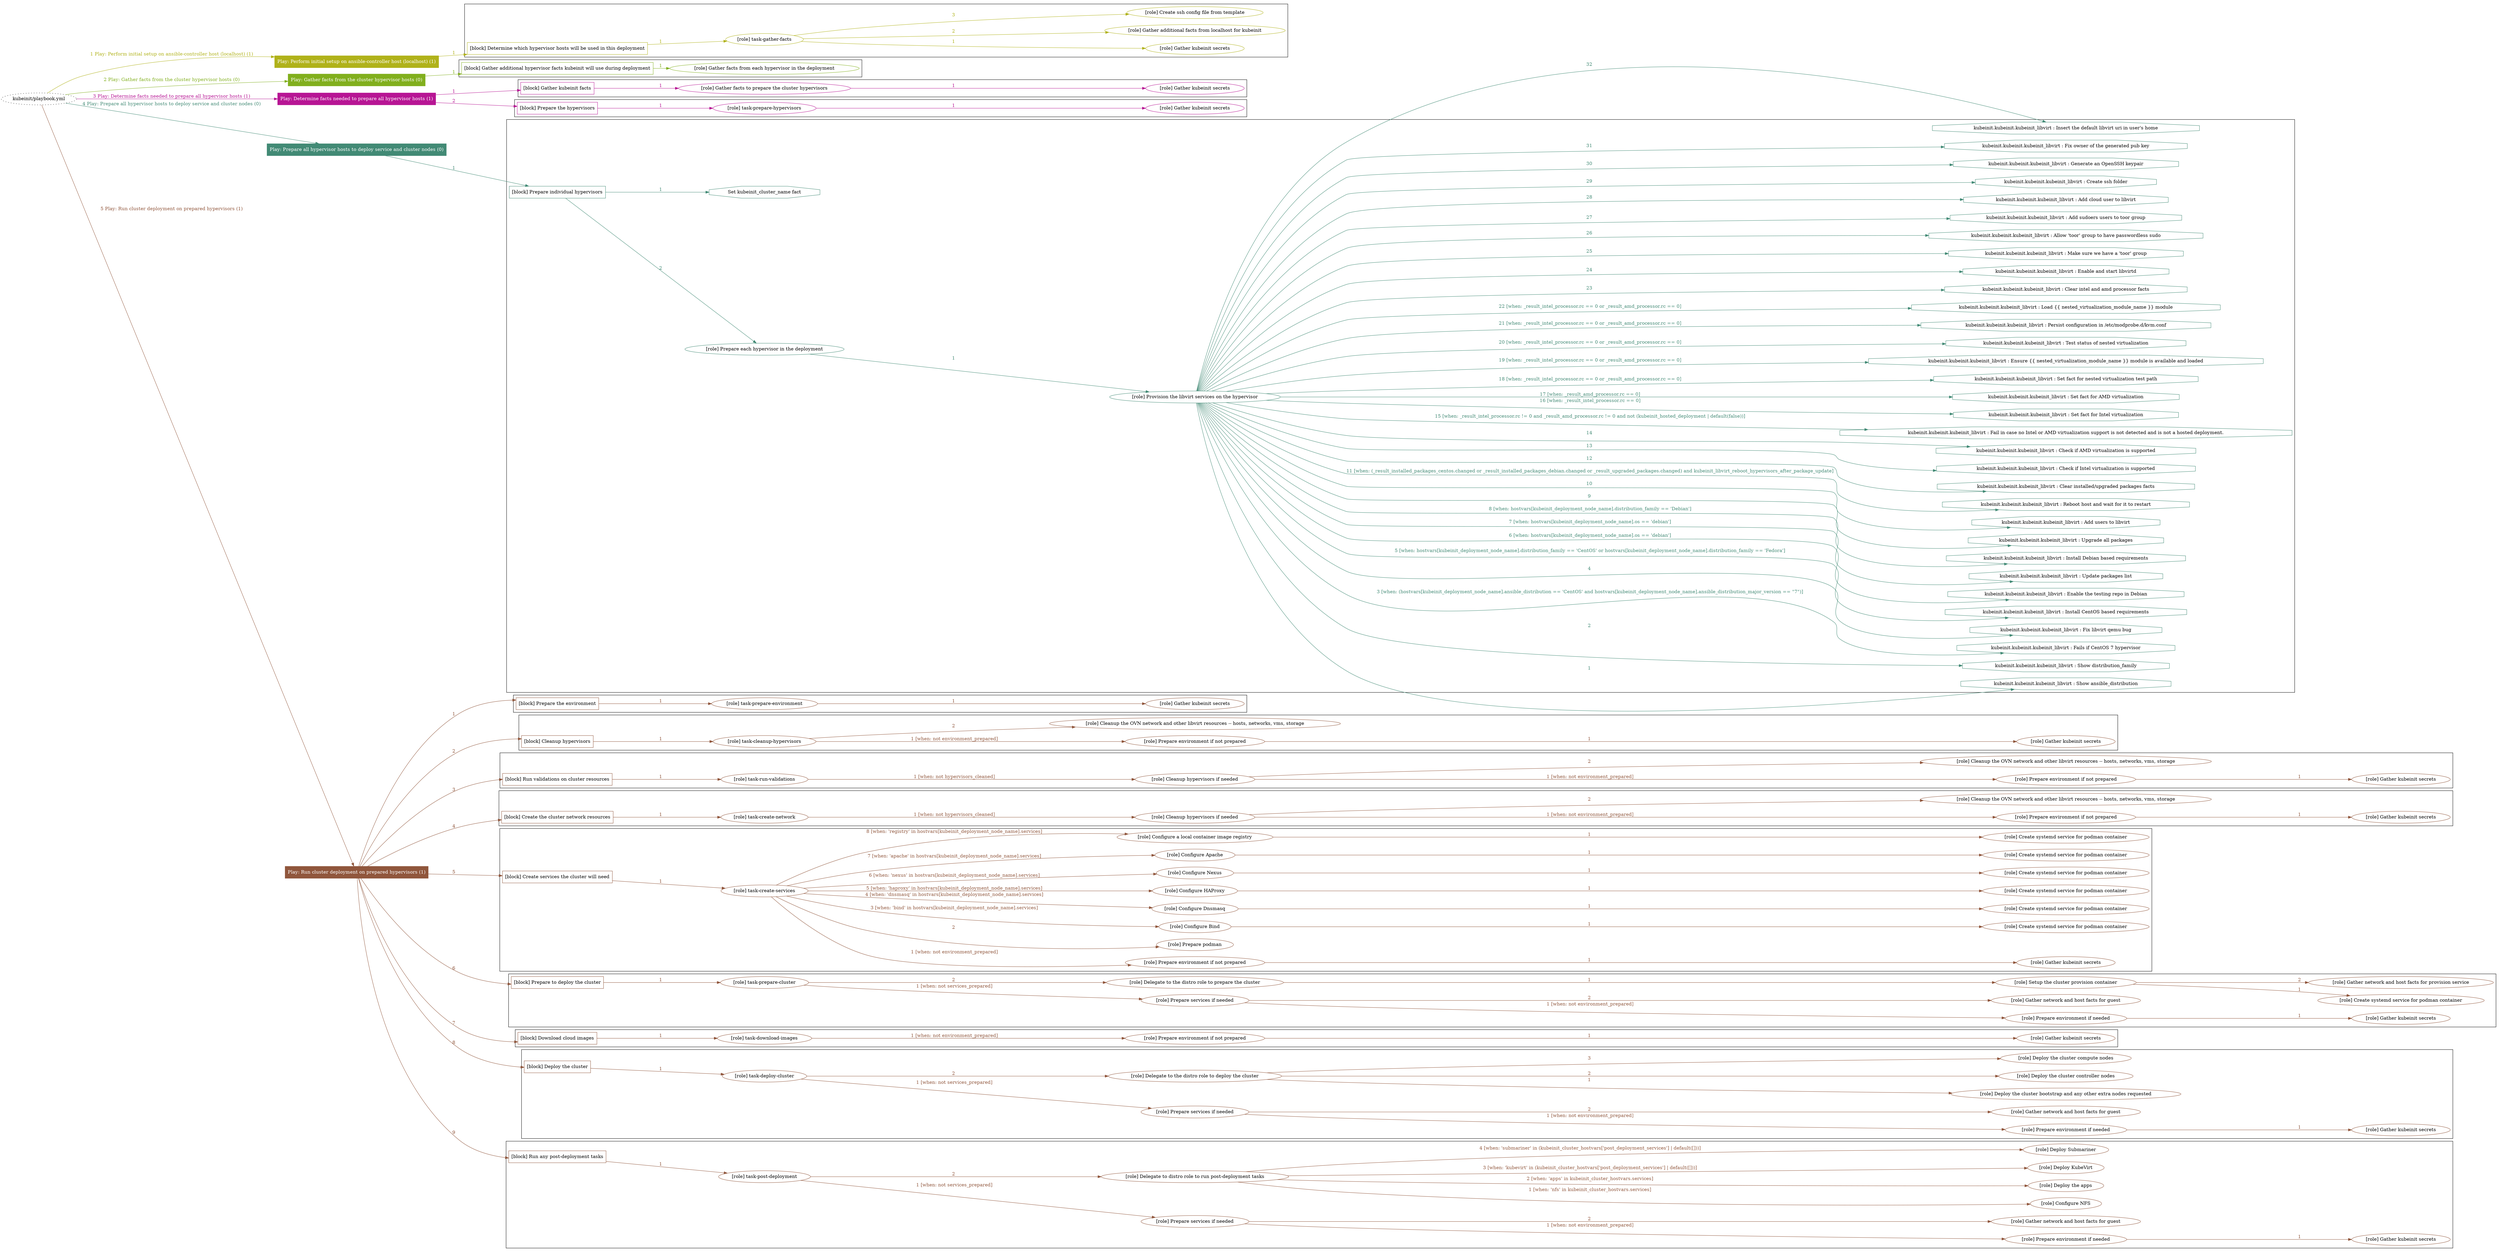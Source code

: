 digraph {
	graph [concentrate=true ordering=in rankdir=LR ratio=fill]
	edge [esep=5 sep=10]
	"kubeinit/playbook.yml" [URL="/home/runner/work/kubeinit/kubeinit/kubeinit/playbook.yml" id=playbook_23360eb7 style=dotted]
	"kubeinit/playbook.yml" -> play_7415e4d3 [label="1 Play: Perform initial setup on ansible-controller host (localhost) (1)" color="#b0b21a" fontcolor="#b0b21a" id=edge_play_7415e4d3 labeltooltip="1 Play: Perform initial setup on ansible-controller host (localhost) (1)" tooltip="1 Play: Perform initial setup on ansible-controller host (localhost) (1)"]
	subgraph "Play: Perform initial setup on ansible-controller host (localhost) (1)" {
		play_7415e4d3 [label="Play: Perform initial setup on ansible-controller host (localhost) (1)" URL="/home/runner/work/kubeinit/kubeinit/kubeinit/playbook.yml" color="#b0b21a" fontcolor="#ffffff" id=play_7415e4d3 shape=box style=filled tooltip=localhost]
		play_7415e4d3 -> block_ce371e8b [label=1 color="#b0b21a" fontcolor="#b0b21a" id=edge_block_ce371e8b labeltooltip=1 tooltip=1]
		subgraph cluster_block_ce371e8b {
			block_ce371e8b [label="[block] Determine which hypervisor hosts will be used in this deployment" URL="/home/runner/work/kubeinit/kubeinit/kubeinit/playbook.yml" color="#b0b21a" id=block_ce371e8b labeltooltip="Determine which hypervisor hosts will be used in this deployment" shape=box tooltip="Determine which hypervisor hosts will be used in this deployment"]
			block_ce371e8b -> role_3e7371a4 [label="1 " color="#b0b21a" fontcolor="#b0b21a" id=edge_role_3e7371a4 labeltooltip="1 " tooltip="1 "]
			subgraph "task-gather-facts" {
				role_3e7371a4 [label="[role] task-gather-facts" URL="/home/runner/work/kubeinit/kubeinit/kubeinit/playbook.yml" color="#b0b21a" id=role_3e7371a4 tooltip="task-gather-facts"]
				role_3e7371a4 -> role_3145e051 [label="1 " color="#b0b21a" fontcolor="#b0b21a" id=edge_role_3145e051 labeltooltip="1 " tooltip="1 "]
				subgraph "Gather kubeinit secrets" {
					role_3145e051 [label="[role] Gather kubeinit secrets" URL="/home/runner/.ansible/collections/ansible_collections/kubeinit/kubeinit/roles/kubeinit_prepare/tasks/build_hypervisors_group.yml" color="#b0b21a" id=role_3145e051 tooltip="Gather kubeinit secrets"]
				}
				role_3e7371a4 -> role_fbe63500 [label="2 " color="#b0b21a" fontcolor="#b0b21a" id=edge_role_fbe63500 labeltooltip="2 " tooltip="2 "]
				subgraph "Gather additional facts from localhost for kubeinit" {
					role_fbe63500 [label="[role] Gather additional facts from localhost for kubeinit" URL="/home/runner/.ansible/collections/ansible_collections/kubeinit/kubeinit/roles/kubeinit_prepare/tasks/build_hypervisors_group.yml" color="#b0b21a" id=role_fbe63500 tooltip="Gather additional facts from localhost for kubeinit"]
				}
				role_3e7371a4 -> role_343c8cb5 [label="3 " color="#b0b21a" fontcolor="#b0b21a" id=edge_role_343c8cb5 labeltooltip="3 " tooltip="3 "]
				subgraph "Create ssh config file from template" {
					role_343c8cb5 [label="[role] Create ssh config file from template" URL="/home/runner/.ansible/collections/ansible_collections/kubeinit/kubeinit/roles/kubeinit_prepare/tasks/build_hypervisors_group.yml" color="#b0b21a" id=role_343c8cb5 tooltip="Create ssh config file from template"]
				}
			}
		}
	}
	"kubeinit/playbook.yml" -> play_2ac2880a [label="2 Play: Gather facts from the cluster hypervisor hosts (0)" color="#81af1d" fontcolor="#81af1d" id=edge_play_2ac2880a labeltooltip="2 Play: Gather facts from the cluster hypervisor hosts (0)" tooltip="2 Play: Gather facts from the cluster hypervisor hosts (0)"]
	subgraph "Play: Gather facts from the cluster hypervisor hosts (0)" {
		play_2ac2880a [label="Play: Gather facts from the cluster hypervisor hosts (0)" URL="/home/runner/work/kubeinit/kubeinit/kubeinit/playbook.yml" color="#81af1d" fontcolor="#ffffff" id=play_2ac2880a shape=box style=filled tooltip="Play: Gather facts from the cluster hypervisor hosts (0)"]
		play_2ac2880a -> block_a009d385 [label=1 color="#81af1d" fontcolor="#81af1d" id=edge_block_a009d385 labeltooltip=1 tooltip=1]
		subgraph cluster_block_a009d385 {
			block_a009d385 [label="[block] Gather additional hypervisor facts kubeinit will use during deployment" URL="/home/runner/work/kubeinit/kubeinit/kubeinit/playbook.yml" color="#81af1d" id=block_a009d385 labeltooltip="Gather additional hypervisor facts kubeinit will use during deployment" shape=box tooltip="Gather additional hypervisor facts kubeinit will use during deployment"]
			block_a009d385 -> role_a96468aa [label="1 " color="#81af1d" fontcolor="#81af1d" id=edge_role_a96468aa labeltooltip="1 " tooltip="1 "]
			subgraph "Gather facts from each hypervisor in the deployment" {
				role_a96468aa [label="[role] Gather facts from each hypervisor in the deployment" URL="/home/runner/work/kubeinit/kubeinit/kubeinit/playbook.yml" color="#81af1d" id=role_a96468aa tooltip="Gather facts from each hypervisor in the deployment"]
			}
		}
	}
	"kubeinit/playbook.yml" -> play_59048331 [label="3 Play: Determine facts needed to prepare all hypervisor hosts (1)" color="#b71594" fontcolor="#b71594" id=edge_play_59048331 labeltooltip="3 Play: Determine facts needed to prepare all hypervisor hosts (1)" tooltip="3 Play: Determine facts needed to prepare all hypervisor hosts (1)"]
	subgraph "Play: Determine facts needed to prepare all hypervisor hosts (1)" {
		play_59048331 [label="Play: Determine facts needed to prepare all hypervisor hosts (1)" URL="/home/runner/work/kubeinit/kubeinit/kubeinit/playbook.yml" color="#b71594" fontcolor="#ffffff" id=play_59048331 shape=box style=filled tooltip=localhost]
		play_59048331 -> block_948db43b [label=1 color="#b71594" fontcolor="#b71594" id=edge_block_948db43b labeltooltip=1 tooltip=1]
		subgraph cluster_block_948db43b {
			block_948db43b [label="[block] Gather kubeinit facts" URL="/home/runner/work/kubeinit/kubeinit/kubeinit/playbook.yml" color="#b71594" id=block_948db43b labeltooltip="Gather kubeinit facts" shape=box tooltip="Gather kubeinit facts"]
			block_948db43b -> role_8fb5bd5a [label="1 " color="#b71594" fontcolor="#b71594" id=edge_role_8fb5bd5a labeltooltip="1 " tooltip="1 "]
			subgraph "Gather facts to prepare the cluster hypervisors" {
				role_8fb5bd5a [label="[role] Gather facts to prepare the cluster hypervisors" URL="/home/runner/work/kubeinit/kubeinit/kubeinit/playbook.yml" color="#b71594" id=role_8fb5bd5a tooltip="Gather facts to prepare the cluster hypervisors"]
				role_8fb5bd5a -> role_75263c03 [label="1 " color="#b71594" fontcolor="#b71594" id=edge_role_75263c03 labeltooltip="1 " tooltip="1 "]
				subgraph "Gather kubeinit secrets" {
					role_75263c03 [label="[role] Gather kubeinit secrets" URL="/home/runner/.ansible/collections/ansible_collections/kubeinit/kubeinit/roles/kubeinit_prepare/tasks/gather_kubeinit_facts.yml" color="#b71594" id=role_75263c03 tooltip="Gather kubeinit secrets"]
				}
			}
		}
		play_59048331 -> block_74ea8594 [label=2 color="#b71594" fontcolor="#b71594" id=edge_block_74ea8594 labeltooltip=2 tooltip=2]
		subgraph cluster_block_74ea8594 {
			block_74ea8594 [label="[block] Prepare the hypervisors" URL="/home/runner/work/kubeinit/kubeinit/kubeinit/playbook.yml" color="#b71594" id=block_74ea8594 labeltooltip="Prepare the hypervisors" shape=box tooltip="Prepare the hypervisors"]
			block_74ea8594 -> role_08546719 [label="1 " color="#b71594" fontcolor="#b71594" id=edge_role_08546719 labeltooltip="1 " tooltip="1 "]
			subgraph "task-prepare-hypervisors" {
				role_08546719 [label="[role] task-prepare-hypervisors" URL="/home/runner/work/kubeinit/kubeinit/kubeinit/playbook.yml" color="#b71594" id=role_08546719 tooltip="task-prepare-hypervisors"]
				role_08546719 -> role_bed96447 [label="1 " color="#b71594" fontcolor="#b71594" id=edge_role_bed96447 labeltooltip="1 " tooltip="1 "]
				subgraph "Gather kubeinit secrets" {
					role_bed96447 [label="[role] Gather kubeinit secrets" URL="/home/runner/.ansible/collections/ansible_collections/kubeinit/kubeinit/roles/kubeinit_prepare/tasks/gather_kubeinit_facts.yml" color="#b71594" id=role_bed96447 tooltip="Gather kubeinit secrets"]
				}
			}
		}
	}
	"kubeinit/playbook.yml" -> play_18287b9d [label="4 Play: Prepare all hypervisor hosts to deploy service and cluster nodes (0)" color="#428a75" fontcolor="#428a75" id=edge_play_18287b9d labeltooltip="4 Play: Prepare all hypervisor hosts to deploy service and cluster nodes (0)" tooltip="4 Play: Prepare all hypervisor hosts to deploy service and cluster nodes (0)"]
	subgraph "Play: Prepare all hypervisor hosts to deploy service and cluster nodes (0)" {
		play_18287b9d [label="Play: Prepare all hypervisor hosts to deploy service and cluster nodes (0)" URL="/home/runner/work/kubeinit/kubeinit/kubeinit/playbook.yml" color="#428a75" fontcolor="#ffffff" id=play_18287b9d shape=box style=filled tooltip="Play: Prepare all hypervisor hosts to deploy service and cluster nodes (0)"]
		play_18287b9d -> block_6766007a [label=1 color="#428a75" fontcolor="#428a75" id=edge_block_6766007a labeltooltip=1 tooltip=1]
		subgraph cluster_block_6766007a {
			block_6766007a [label="[block] Prepare individual hypervisors" URL="/home/runner/work/kubeinit/kubeinit/kubeinit/playbook.yml" color="#428a75" id=block_6766007a labeltooltip="Prepare individual hypervisors" shape=box tooltip="Prepare individual hypervisors"]
			block_6766007a -> role_f35ac2a4 [label="2 " color="#428a75" fontcolor="#428a75" id=edge_role_f35ac2a4 labeltooltip="2 " tooltip="2 "]
			subgraph "Prepare each hypervisor in the deployment" {
				role_f35ac2a4 [label="[role] Prepare each hypervisor in the deployment" URL="/home/runner/work/kubeinit/kubeinit/kubeinit/playbook.yml" color="#428a75" id=role_f35ac2a4 tooltip="Prepare each hypervisor in the deployment"]
				role_f35ac2a4 -> role_f1219281 [label="1 " color="#428a75" fontcolor="#428a75" id=edge_role_f1219281 labeltooltip="1 " tooltip="1 "]
				subgraph "Provision the libvirt services on the hypervisor" {
					role_f1219281 [label="[role] Provision the libvirt services on the hypervisor" URL="/home/runner/.ansible/collections/ansible_collections/kubeinit/kubeinit/roles/kubeinit_prepare/tasks/prepare_hypervisor.yml" color="#428a75" id=role_f1219281 tooltip="Provision the libvirt services on the hypervisor"]
					task_12fa6b6e [label="kubeinit.kubeinit.kubeinit_libvirt : Show ansible_distribution" URL="/home/runner/.ansible/collections/ansible_collections/kubeinit/kubeinit/roles/kubeinit_libvirt/tasks/main.yml" color="#428a75" id=task_12fa6b6e shape=octagon tooltip="kubeinit.kubeinit.kubeinit_libvirt : Show ansible_distribution"]
					role_f1219281 -> task_12fa6b6e [label="1 " color="#428a75" fontcolor="#428a75" id=edge_task_12fa6b6e labeltooltip="1 " tooltip="1 "]
					task_ae4327c1 [label="kubeinit.kubeinit.kubeinit_libvirt : Show distribution_family" URL="/home/runner/.ansible/collections/ansible_collections/kubeinit/kubeinit/roles/kubeinit_libvirt/tasks/main.yml" color="#428a75" id=task_ae4327c1 shape=octagon tooltip="kubeinit.kubeinit.kubeinit_libvirt : Show distribution_family"]
					role_f1219281 -> task_ae4327c1 [label="2 " color="#428a75" fontcolor="#428a75" id=edge_task_ae4327c1 labeltooltip="2 " tooltip="2 "]
					task_957077c4 [label="kubeinit.kubeinit.kubeinit_libvirt : Fails if CentOS 7 hypervisor" URL="/home/runner/.ansible/collections/ansible_collections/kubeinit/kubeinit/roles/kubeinit_libvirt/tasks/main.yml" color="#428a75" id=task_957077c4 shape=octagon tooltip="kubeinit.kubeinit.kubeinit_libvirt : Fails if CentOS 7 hypervisor"]
					role_f1219281 -> task_957077c4 [label="3 [when: (hostvars[kubeinit_deployment_node_name].ansible_distribution == 'CentOS' and hostvars[kubeinit_deployment_node_name].ansible_distribution_major_version == \"7\")]" color="#428a75" fontcolor="#428a75" id=edge_task_957077c4 labeltooltip="3 [when: (hostvars[kubeinit_deployment_node_name].ansible_distribution == 'CentOS' and hostvars[kubeinit_deployment_node_name].ansible_distribution_major_version == \"7\")]" tooltip="3 [when: (hostvars[kubeinit_deployment_node_name].ansible_distribution == 'CentOS' and hostvars[kubeinit_deployment_node_name].ansible_distribution_major_version == \"7\")]"]
					task_421b7237 [label="kubeinit.kubeinit.kubeinit_libvirt : Fix libvirt qemu bug" URL="/home/runner/.ansible/collections/ansible_collections/kubeinit/kubeinit/roles/kubeinit_libvirt/tasks/main.yml" color="#428a75" id=task_421b7237 shape=octagon tooltip="kubeinit.kubeinit.kubeinit_libvirt : Fix libvirt qemu bug"]
					role_f1219281 -> task_421b7237 [label="4 " color="#428a75" fontcolor="#428a75" id=edge_task_421b7237 labeltooltip="4 " tooltip="4 "]
					task_081c3001 [label="kubeinit.kubeinit.kubeinit_libvirt : Install CentOS based requirements" URL="/home/runner/.ansible/collections/ansible_collections/kubeinit/kubeinit/roles/kubeinit_libvirt/tasks/main.yml" color="#428a75" id=task_081c3001 shape=octagon tooltip="kubeinit.kubeinit.kubeinit_libvirt : Install CentOS based requirements"]
					role_f1219281 -> task_081c3001 [label="5 [when: hostvars[kubeinit_deployment_node_name].distribution_family == 'CentOS' or hostvars[kubeinit_deployment_node_name].distribution_family == 'Fedora']" color="#428a75" fontcolor="#428a75" id=edge_task_081c3001 labeltooltip="5 [when: hostvars[kubeinit_deployment_node_name].distribution_family == 'CentOS' or hostvars[kubeinit_deployment_node_name].distribution_family == 'Fedora']" tooltip="5 [when: hostvars[kubeinit_deployment_node_name].distribution_family == 'CentOS' or hostvars[kubeinit_deployment_node_name].distribution_family == 'Fedora']"]
					task_c133d08e [label="kubeinit.kubeinit.kubeinit_libvirt : Enable the testing repo in Debian" URL="/home/runner/.ansible/collections/ansible_collections/kubeinit/kubeinit/roles/kubeinit_libvirt/tasks/main.yml" color="#428a75" id=task_c133d08e shape=octagon tooltip="kubeinit.kubeinit.kubeinit_libvirt : Enable the testing repo in Debian"]
					role_f1219281 -> task_c133d08e [label="6 [when: hostvars[kubeinit_deployment_node_name].os == 'debian']" color="#428a75" fontcolor="#428a75" id=edge_task_c133d08e labeltooltip="6 [when: hostvars[kubeinit_deployment_node_name].os == 'debian']" tooltip="6 [when: hostvars[kubeinit_deployment_node_name].os == 'debian']"]
					task_57e2190e [label="kubeinit.kubeinit.kubeinit_libvirt : Update packages list" URL="/home/runner/.ansible/collections/ansible_collections/kubeinit/kubeinit/roles/kubeinit_libvirt/tasks/main.yml" color="#428a75" id=task_57e2190e shape=octagon tooltip="kubeinit.kubeinit.kubeinit_libvirt : Update packages list"]
					role_f1219281 -> task_57e2190e [label="7 [when: hostvars[kubeinit_deployment_node_name].os == 'debian']" color="#428a75" fontcolor="#428a75" id=edge_task_57e2190e labeltooltip="7 [when: hostvars[kubeinit_deployment_node_name].os == 'debian']" tooltip="7 [when: hostvars[kubeinit_deployment_node_name].os == 'debian']"]
					task_f260bc54 [label="kubeinit.kubeinit.kubeinit_libvirt : Install Debian based requirements" URL="/home/runner/.ansible/collections/ansible_collections/kubeinit/kubeinit/roles/kubeinit_libvirt/tasks/main.yml" color="#428a75" id=task_f260bc54 shape=octagon tooltip="kubeinit.kubeinit.kubeinit_libvirt : Install Debian based requirements"]
					role_f1219281 -> task_f260bc54 [label="8 [when: hostvars[kubeinit_deployment_node_name].distribution_family == 'Debian']" color="#428a75" fontcolor="#428a75" id=edge_task_f260bc54 labeltooltip="8 [when: hostvars[kubeinit_deployment_node_name].distribution_family == 'Debian']" tooltip="8 [when: hostvars[kubeinit_deployment_node_name].distribution_family == 'Debian']"]
					task_e301abea [label="kubeinit.kubeinit.kubeinit_libvirt : Upgrade all packages" URL="/home/runner/.ansible/collections/ansible_collections/kubeinit/kubeinit/roles/kubeinit_libvirt/tasks/main.yml" color="#428a75" id=task_e301abea shape=octagon tooltip="kubeinit.kubeinit.kubeinit_libvirt : Upgrade all packages"]
					role_f1219281 -> task_e301abea [label="9 " color="#428a75" fontcolor="#428a75" id=edge_task_e301abea labeltooltip="9 " tooltip="9 "]
					task_73da8687 [label="kubeinit.kubeinit.kubeinit_libvirt : Add users to libvirt" URL="/home/runner/.ansible/collections/ansible_collections/kubeinit/kubeinit/roles/kubeinit_libvirt/tasks/main.yml" color="#428a75" id=task_73da8687 shape=octagon tooltip="kubeinit.kubeinit.kubeinit_libvirt : Add users to libvirt"]
					role_f1219281 -> task_73da8687 [label="10 " color="#428a75" fontcolor="#428a75" id=edge_task_73da8687 labeltooltip="10 " tooltip="10 "]
					task_780e4d87 [label="kubeinit.kubeinit.kubeinit_libvirt : Reboot host and wait for it to restart" URL="/home/runner/.ansible/collections/ansible_collections/kubeinit/kubeinit/roles/kubeinit_libvirt/tasks/main.yml" color="#428a75" id=task_780e4d87 shape=octagon tooltip="kubeinit.kubeinit.kubeinit_libvirt : Reboot host and wait for it to restart"]
					role_f1219281 -> task_780e4d87 [label="11 [when: (_result_installed_packages_centos.changed or _result_installed_packages_debian.changed or _result_upgraded_packages.changed) and kubeinit_libvirt_reboot_hypervisors_after_package_update]" color="#428a75" fontcolor="#428a75" id=edge_task_780e4d87 labeltooltip="11 [when: (_result_installed_packages_centos.changed or _result_installed_packages_debian.changed or _result_upgraded_packages.changed) and kubeinit_libvirt_reboot_hypervisors_after_package_update]" tooltip="11 [when: (_result_installed_packages_centos.changed or _result_installed_packages_debian.changed or _result_upgraded_packages.changed) and kubeinit_libvirt_reboot_hypervisors_after_package_update]"]
					task_54342f2f [label="kubeinit.kubeinit.kubeinit_libvirt : Clear installed/upgraded packages facts" URL="/home/runner/.ansible/collections/ansible_collections/kubeinit/kubeinit/roles/kubeinit_libvirt/tasks/main.yml" color="#428a75" id=task_54342f2f shape=octagon tooltip="kubeinit.kubeinit.kubeinit_libvirt : Clear installed/upgraded packages facts"]
					role_f1219281 -> task_54342f2f [label="12 " color="#428a75" fontcolor="#428a75" id=edge_task_54342f2f labeltooltip="12 " tooltip="12 "]
					task_8af106c7 [label="kubeinit.kubeinit.kubeinit_libvirt : Check if Intel virtualization is supported" URL="/home/runner/.ansible/collections/ansible_collections/kubeinit/kubeinit/roles/kubeinit_libvirt/tasks/main.yml" color="#428a75" id=task_8af106c7 shape=octagon tooltip="kubeinit.kubeinit.kubeinit_libvirt : Check if Intel virtualization is supported"]
					role_f1219281 -> task_8af106c7 [label="13 " color="#428a75" fontcolor="#428a75" id=edge_task_8af106c7 labeltooltip="13 " tooltip="13 "]
					task_21f328b6 [label="kubeinit.kubeinit.kubeinit_libvirt : Check if AMD virtualization is supported" URL="/home/runner/.ansible/collections/ansible_collections/kubeinit/kubeinit/roles/kubeinit_libvirt/tasks/main.yml" color="#428a75" id=task_21f328b6 shape=octagon tooltip="kubeinit.kubeinit.kubeinit_libvirt : Check if AMD virtualization is supported"]
					role_f1219281 -> task_21f328b6 [label="14 " color="#428a75" fontcolor="#428a75" id=edge_task_21f328b6 labeltooltip="14 " tooltip="14 "]
					task_0dd66f58 [label="kubeinit.kubeinit.kubeinit_libvirt : Fail in case no Intel or AMD virtualization support is not detected and is not a hosted deployment." URL="/home/runner/.ansible/collections/ansible_collections/kubeinit/kubeinit/roles/kubeinit_libvirt/tasks/main.yml" color="#428a75" id=task_0dd66f58 shape=octagon tooltip="kubeinit.kubeinit.kubeinit_libvirt : Fail in case no Intel or AMD virtualization support is not detected and is not a hosted deployment."]
					role_f1219281 -> task_0dd66f58 [label="15 [when: _result_intel_processor.rc != 0 and _result_amd_processor.rc != 0 and not (kubeinit_hosted_deployment | default(false))]" color="#428a75" fontcolor="#428a75" id=edge_task_0dd66f58 labeltooltip="15 [when: _result_intel_processor.rc != 0 and _result_amd_processor.rc != 0 and not (kubeinit_hosted_deployment | default(false))]" tooltip="15 [when: _result_intel_processor.rc != 0 and _result_amd_processor.rc != 0 and not (kubeinit_hosted_deployment | default(false))]"]
					task_575f3083 [label="kubeinit.kubeinit.kubeinit_libvirt : Set fact for Intel virtualization" URL="/home/runner/.ansible/collections/ansible_collections/kubeinit/kubeinit/roles/kubeinit_libvirt/tasks/main.yml" color="#428a75" id=task_575f3083 shape=octagon tooltip="kubeinit.kubeinit.kubeinit_libvirt : Set fact for Intel virtualization"]
					role_f1219281 -> task_575f3083 [label="16 [when: _result_intel_processor.rc == 0]" color="#428a75" fontcolor="#428a75" id=edge_task_575f3083 labeltooltip="16 [when: _result_intel_processor.rc == 0]" tooltip="16 [when: _result_intel_processor.rc == 0]"]
					task_67330042 [label="kubeinit.kubeinit.kubeinit_libvirt : Set fact for AMD virtualization" URL="/home/runner/.ansible/collections/ansible_collections/kubeinit/kubeinit/roles/kubeinit_libvirt/tasks/main.yml" color="#428a75" id=task_67330042 shape=octagon tooltip="kubeinit.kubeinit.kubeinit_libvirt : Set fact for AMD virtualization"]
					role_f1219281 -> task_67330042 [label="17 [when: _result_amd_processor.rc == 0]" color="#428a75" fontcolor="#428a75" id=edge_task_67330042 labeltooltip="17 [when: _result_amd_processor.rc == 0]" tooltip="17 [when: _result_amd_processor.rc == 0]"]
					task_b26a675b [label="kubeinit.kubeinit.kubeinit_libvirt : Set fact for nested virtualization test path" URL="/home/runner/.ansible/collections/ansible_collections/kubeinit/kubeinit/roles/kubeinit_libvirt/tasks/main.yml" color="#428a75" id=task_b26a675b shape=octagon tooltip="kubeinit.kubeinit.kubeinit_libvirt : Set fact for nested virtualization test path"]
					role_f1219281 -> task_b26a675b [label="18 [when: _result_intel_processor.rc == 0 or _result_amd_processor.rc == 0]" color="#428a75" fontcolor="#428a75" id=edge_task_b26a675b labeltooltip="18 [when: _result_intel_processor.rc == 0 or _result_amd_processor.rc == 0]" tooltip="18 [when: _result_intel_processor.rc == 0 or _result_amd_processor.rc == 0]"]
					task_95a9f024 [label="kubeinit.kubeinit.kubeinit_libvirt : Ensure {{ nested_virtualization_module_name }} module is available and loaded" URL="/home/runner/.ansible/collections/ansible_collections/kubeinit/kubeinit/roles/kubeinit_libvirt/tasks/main.yml" color="#428a75" id=task_95a9f024 shape=octagon tooltip="kubeinit.kubeinit.kubeinit_libvirt : Ensure {{ nested_virtualization_module_name }} module is available and loaded"]
					role_f1219281 -> task_95a9f024 [label="19 [when: _result_intel_processor.rc == 0 or _result_amd_processor.rc == 0]" color="#428a75" fontcolor="#428a75" id=edge_task_95a9f024 labeltooltip="19 [when: _result_intel_processor.rc == 0 or _result_amd_processor.rc == 0]" tooltip="19 [when: _result_intel_processor.rc == 0 or _result_amd_processor.rc == 0]"]
					task_d870fdac [label="kubeinit.kubeinit.kubeinit_libvirt : Test status of nested virtualization" URL="/home/runner/.ansible/collections/ansible_collections/kubeinit/kubeinit/roles/kubeinit_libvirt/tasks/main.yml" color="#428a75" id=task_d870fdac shape=octagon tooltip="kubeinit.kubeinit.kubeinit_libvirt : Test status of nested virtualization"]
					role_f1219281 -> task_d870fdac [label="20 [when: _result_intel_processor.rc == 0 or _result_amd_processor.rc == 0]" color="#428a75" fontcolor="#428a75" id=edge_task_d870fdac labeltooltip="20 [when: _result_intel_processor.rc == 0 or _result_amd_processor.rc == 0]" tooltip="20 [when: _result_intel_processor.rc == 0 or _result_amd_processor.rc == 0]"]
					task_5468d2e5 [label="kubeinit.kubeinit.kubeinit_libvirt : Persist configuration in /etc/modprobe.d/kvm.conf" URL="/home/runner/.ansible/collections/ansible_collections/kubeinit/kubeinit/roles/kubeinit_libvirt/tasks/main.yml" color="#428a75" id=task_5468d2e5 shape=octagon tooltip="kubeinit.kubeinit.kubeinit_libvirt : Persist configuration in /etc/modprobe.d/kvm.conf"]
					role_f1219281 -> task_5468d2e5 [label="21 [when: _result_intel_processor.rc == 0 or _result_amd_processor.rc == 0]" color="#428a75" fontcolor="#428a75" id=edge_task_5468d2e5 labeltooltip="21 [when: _result_intel_processor.rc == 0 or _result_amd_processor.rc == 0]" tooltip="21 [when: _result_intel_processor.rc == 0 or _result_amd_processor.rc == 0]"]
					task_ceab998c [label="kubeinit.kubeinit.kubeinit_libvirt : Load {{ nested_virtualization_module_name }} module" URL="/home/runner/.ansible/collections/ansible_collections/kubeinit/kubeinit/roles/kubeinit_libvirt/tasks/main.yml" color="#428a75" id=task_ceab998c shape=octagon tooltip="kubeinit.kubeinit.kubeinit_libvirt : Load {{ nested_virtualization_module_name }} module"]
					role_f1219281 -> task_ceab998c [label="22 [when: _result_intel_processor.rc == 0 or _result_amd_processor.rc == 0]" color="#428a75" fontcolor="#428a75" id=edge_task_ceab998c labeltooltip="22 [when: _result_intel_processor.rc == 0 or _result_amd_processor.rc == 0]" tooltip="22 [when: _result_intel_processor.rc == 0 or _result_amd_processor.rc == 0]"]
					task_45472b4e [label="kubeinit.kubeinit.kubeinit_libvirt : Clear intel and amd processor facts" URL="/home/runner/.ansible/collections/ansible_collections/kubeinit/kubeinit/roles/kubeinit_libvirt/tasks/main.yml" color="#428a75" id=task_45472b4e shape=octagon tooltip="kubeinit.kubeinit.kubeinit_libvirt : Clear intel and amd processor facts"]
					role_f1219281 -> task_45472b4e [label="23 " color="#428a75" fontcolor="#428a75" id=edge_task_45472b4e labeltooltip="23 " tooltip="23 "]
					task_fce67629 [label="kubeinit.kubeinit.kubeinit_libvirt : Enable and start libvirtd" URL="/home/runner/.ansible/collections/ansible_collections/kubeinit/kubeinit/roles/kubeinit_libvirt/tasks/main.yml" color="#428a75" id=task_fce67629 shape=octagon tooltip="kubeinit.kubeinit.kubeinit_libvirt : Enable and start libvirtd"]
					role_f1219281 -> task_fce67629 [label="24 " color="#428a75" fontcolor="#428a75" id=edge_task_fce67629 labeltooltip="24 " tooltip="24 "]
					task_a4681905 [label="kubeinit.kubeinit.kubeinit_libvirt : Make sure we have a 'toor' group" URL="/home/runner/.ansible/collections/ansible_collections/kubeinit/kubeinit/roles/kubeinit_libvirt/tasks/60_create_cloud_user.yml" color="#428a75" id=task_a4681905 shape=octagon tooltip="kubeinit.kubeinit.kubeinit_libvirt : Make sure we have a 'toor' group"]
					role_f1219281 -> task_a4681905 [label="25 " color="#428a75" fontcolor="#428a75" id=edge_task_a4681905 labeltooltip="25 " tooltip="25 "]
					task_8f1e8454 [label="kubeinit.kubeinit.kubeinit_libvirt : Allow 'toor' group to have passwordless sudo" URL="/home/runner/.ansible/collections/ansible_collections/kubeinit/kubeinit/roles/kubeinit_libvirt/tasks/60_create_cloud_user.yml" color="#428a75" id=task_8f1e8454 shape=octagon tooltip="kubeinit.kubeinit.kubeinit_libvirt : Allow 'toor' group to have passwordless sudo"]
					role_f1219281 -> task_8f1e8454 [label="26 " color="#428a75" fontcolor="#428a75" id=edge_task_8f1e8454 labeltooltip="26 " tooltip="26 "]
					task_94843bbb [label="kubeinit.kubeinit.kubeinit_libvirt : Add sudoers users to toor group" URL="/home/runner/.ansible/collections/ansible_collections/kubeinit/kubeinit/roles/kubeinit_libvirt/tasks/60_create_cloud_user.yml" color="#428a75" id=task_94843bbb shape=octagon tooltip="kubeinit.kubeinit.kubeinit_libvirt : Add sudoers users to toor group"]
					role_f1219281 -> task_94843bbb [label="27 " color="#428a75" fontcolor="#428a75" id=edge_task_94843bbb labeltooltip="27 " tooltip="27 "]
					task_6e3b7f11 [label="kubeinit.kubeinit.kubeinit_libvirt : Add cloud user to libvirt" URL="/home/runner/.ansible/collections/ansible_collections/kubeinit/kubeinit/roles/kubeinit_libvirt/tasks/60_create_cloud_user.yml" color="#428a75" id=task_6e3b7f11 shape=octagon tooltip="kubeinit.kubeinit.kubeinit_libvirt : Add cloud user to libvirt"]
					role_f1219281 -> task_6e3b7f11 [label="28 " color="#428a75" fontcolor="#428a75" id=edge_task_6e3b7f11 labeltooltip="28 " tooltip="28 "]
					task_351cabe5 [label="kubeinit.kubeinit.kubeinit_libvirt : Create ssh folder" URL="/home/runner/.ansible/collections/ansible_collections/kubeinit/kubeinit/roles/kubeinit_libvirt/tasks/60_create_cloud_user.yml" color="#428a75" id=task_351cabe5 shape=octagon tooltip="kubeinit.kubeinit.kubeinit_libvirt : Create ssh folder"]
					role_f1219281 -> task_351cabe5 [label="29 " color="#428a75" fontcolor="#428a75" id=edge_task_351cabe5 labeltooltip="29 " tooltip="29 "]
					task_c270921e [label="kubeinit.kubeinit.kubeinit_libvirt : Generate an OpenSSH keypair" URL="/home/runner/.ansible/collections/ansible_collections/kubeinit/kubeinit/roles/kubeinit_libvirt/tasks/60_create_cloud_user.yml" color="#428a75" id=task_c270921e shape=octagon tooltip="kubeinit.kubeinit.kubeinit_libvirt : Generate an OpenSSH keypair"]
					role_f1219281 -> task_c270921e [label="30 " color="#428a75" fontcolor="#428a75" id=edge_task_c270921e labeltooltip="30 " tooltip="30 "]
					task_9ac99f8e [label="kubeinit.kubeinit.kubeinit_libvirt : Fix owner of the generated pub key" URL="/home/runner/.ansible/collections/ansible_collections/kubeinit/kubeinit/roles/kubeinit_libvirt/tasks/60_create_cloud_user.yml" color="#428a75" id=task_9ac99f8e shape=octagon tooltip="kubeinit.kubeinit.kubeinit_libvirt : Fix owner of the generated pub key"]
					role_f1219281 -> task_9ac99f8e [label="31 " color="#428a75" fontcolor="#428a75" id=edge_task_9ac99f8e labeltooltip="31 " tooltip="31 "]
					task_d3694cb0 [label="kubeinit.kubeinit.kubeinit_libvirt : Insert the default libvirt uri in user's home" URL="/home/runner/.ansible/collections/ansible_collections/kubeinit/kubeinit/roles/kubeinit_libvirt/tasks/60_create_cloud_user.yml" color="#428a75" id=task_d3694cb0 shape=octagon tooltip="kubeinit.kubeinit.kubeinit_libvirt : Insert the default libvirt uri in user's home"]
					role_f1219281 -> task_d3694cb0 [label="32 " color="#428a75" fontcolor="#428a75" id=edge_task_d3694cb0 labeltooltip="32 " tooltip="32 "]
				}
			}
			task_2e2f2ea6 [label="Set kubeinit_cluster_name fact" URL="/home/runner/work/kubeinit/kubeinit/kubeinit/playbook.yml" color="#428a75" id=task_2e2f2ea6 shape=octagon tooltip="Set kubeinit_cluster_name fact"]
			block_6766007a -> task_2e2f2ea6 [label="1 " color="#428a75" fontcolor="#428a75" id=edge_task_2e2f2ea6 labeltooltip="1 " tooltip="1 "]
		}
	}
	"kubeinit/playbook.yml" -> play_653573b0 [label="5 Play: Run cluster deployment on prepared hypervisors (1)" color="#90563c" fontcolor="#90563c" id=edge_play_653573b0 labeltooltip="5 Play: Run cluster deployment on prepared hypervisors (1)" tooltip="5 Play: Run cluster deployment on prepared hypervisors (1)"]
	subgraph "Play: Run cluster deployment on prepared hypervisors (1)" {
		play_653573b0 [label="Play: Run cluster deployment on prepared hypervisors (1)" URL="/home/runner/work/kubeinit/kubeinit/kubeinit/playbook.yml" color="#90563c" fontcolor="#ffffff" id=play_653573b0 shape=box style=filled tooltip=localhost]
		play_653573b0 -> block_0383d4bd [label=1 color="#90563c" fontcolor="#90563c" id=edge_block_0383d4bd labeltooltip=1 tooltip=1]
		subgraph cluster_block_0383d4bd {
			block_0383d4bd [label="[block] Prepare the environment" URL="/home/runner/work/kubeinit/kubeinit/kubeinit/playbook.yml" color="#90563c" id=block_0383d4bd labeltooltip="Prepare the environment" shape=box tooltip="Prepare the environment"]
			block_0383d4bd -> role_a4eeb86a [label="1 " color="#90563c" fontcolor="#90563c" id=edge_role_a4eeb86a labeltooltip="1 " tooltip="1 "]
			subgraph "task-prepare-environment" {
				role_a4eeb86a [label="[role] task-prepare-environment" URL="/home/runner/work/kubeinit/kubeinit/kubeinit/playbook.yml" color="#90563c" id=role_a4eeb86a tooltip="task-prepare-environment"]
				role_a4eeb86a -> role_b20ef7fd [label="1 " color="#90563c" fontcolor="#90563c" id=edge_role_b20ef7fd labeltooltip="1 " tooltip="1 "]
				subgraph "Gather kubeinit secrets" {
					role_b20ef7fd [label="[role] Gather kubeinit secrets" URL="/home/runner/.ansible/collections/ansible_collections/kubeinit/kubeinit/roles/kubeinit_prepare/tasks/gather_kubeinit_facts.yml" color="#90563c" id=role_b20ef7fd tooltip="Gather kubeinit secrets"]
				}
			}
		}
		play_653573b0 -> block_7c7f2bf3 [label=2 color="#90563c" fontcolor="#90563c" id=edge_block_7c7f2bf3 labeltooltip=2 tooltip=2]
		subgraph cluster_block_7c7f2bf3 {
			block_7c7f2bf3 [label="[block] Cleanup hypervisors" URL="/home/runner/work/kubeinit/kubeinit/kubeinit/playbook.yml" color="#90563c" id=block_7c7f2bf3 labeltooltip="Cleanup hypervisors" shape=box tooltip="Cleanup hypervisors"]
			block_7c7f2bf3 -> role_2e8cf26a [label="1 " color="#90563c" fontcolor="#90563c" id=edge_role_2e8cf26a labeltooltip="1 " tooltip="1 "]
			subgraph "task-cleanup-hypervisors" {
				role_2e8cf26a [label="[role] task-cleanup-hypervisors" URL="/home/runner/work/kubeinit/kubeinit/kubeinit/playbook.yml" color="#90563c" id=role_2e8cf26a tooltip="task-cleanup-hypervisors"]
				role_2e8cf26a -> role_28fd35d7 [label="1 [when: not environment_prepared]" color="#90563c" fontcolor="#90563c" id=edge_role_28fd35d7 labeltooltip="1 [when: not environment_prepared]" tooltip="1 [when: not environment_prepared]"]
				subgraph "Prepare environment if not prepared" {
					role_28fd35d7 [label="[role] Prepare environment if not prepared" URL="/home/runner/.ansible/collections/ansible_collections/kubeinit/kubeinit/roles/kubeinit_prepare/tasks/cleanup_hypervisors.yml" color="#90563c" id=role_28fd35d7 tooltip="Prepare environment if not prepared"]
					role_28fd35d7 -> role_3c528f18 [label="1 " color="#90563c" fontcolor="#90563c" id=edge_role_3c528f18 labeltooltip="1 " tooltip="1 "]
					subgraph "Gather kubeinit secrets" {
						role_3c528f18 [label="[role] Gather kubeinit secrets" URL="/home/runner/.ansible/collections/ansible_collections/kubeinit/kubeinit/roles/kubeinit_prepare/tasks/gather_kubeinit_facts.yml" color="#90563c" id=role_3c528f18 tooltip="Gather kubeinit secrets"]
					}
				}
				role_2e8cf26a -> role_15626f73 [label="2 " color="#90563c" fontcolor="#90563c" id=edge_role_15626f73 labeltooltip="2 " tooltip="2 "]
				subgraph "Cleanup the OVN network and other libvirt resources -- hosts, networks, vms, storage" {
					role_15626f73 [label="[role] Cleanup the OVN network and other libvirt resources -- hosts, networks, vms, storage" URL="/home/runner/.ansible/collections/ansible_collections/kubeinit/kubeinit/roles/kubeinit_prepare/tasks/cleanup_hypervisors.yml" color="#90563c" id=role_15626f73 tooltip="Cleanup the OVN network and other libvirt resources -- hosts, networks, vms, storage"]
				}
			}
		}
		play_653573b0 -> block_a046f3d7 [label=3 color="#90563c" fontcolor="#90563c" id=edge_block_a046f3d7 labeltooltip=3 tooltip=3]
		subgraph cluster_block_a046f3d7 {
			block_a046f3d7 [label="[block] Run validations on cluster resources" URL="/home/runner/work/kubeinit/kubeinit/kubeinit/playbook.yml" color="#90563c" id=block_a046f3d7 labeltooltip="Run validations on cluster resources" shape=box tooltip="Run validations on cluster resources"]
			block_a046f3d7 -> role_5767a70f [label="1 " color="#90563c" fontcolor="#90563c" id=edge_role_5767a70f labeltooltip="1 " tooltip="1 "]
			subgraph "task-run-validations" {
				role_5767a70f [label="[role] task-run-validations" URL="/home/runner/work/kubeinit/kubeinit/kubeinit/playbook.yml" color="#90563c" id=role_5767a70f tooltip="task-run-validations"]
				role_5767a70f -> role_7d84a194 [label="1 [when: not hypervisors_cleaned]" color="#90563c" fontcolor="#90563c" id=edge_role_7d84a194 labeltooltip="1 [when: not hypervisors_cleaned]" tooltip="1 [when: not hypervisors_cleaned]"]
				subgraph "Cleanup hypervisors if needed" {
					role_7d84a194 [label="[role] Cleanup hypervisors if needed" URL="/home/runner/.ansible/collections/ansible_collections/kubeinit/kubeinit/roles/kubeinit_validations/tasks/main.yml" color="#90563c" id=role_7d84a194 tooltip="Cleanup hypervisors if needed"]
					role_7d84a194 -> role_6a54f617 [label="1 [when: not environment_prepared]" color="#90563c" fontcolor="#90563c" id=edge_role_6a54f617 labeltooltip="1 [when: not environment_prepared]" tooltip="1 [when: not environment_prepared]"]
					subgraph "Prepare environment if not prepared" {
						role_6a54f617 [label="[role] Prepare environment if not prepared" URL="/home/runner/.ansible/collections/ansible_collections/kubeinit/kubeinit/roles/kubeinit_prepare/tasks/cleanup_hypervisors.yml" color="#90563c" id=role_6a54f617 tooltip="Prepare environment if not prepared"]
						role_6a54f617 -> role_128f5ae9 [label="1 " color="#90563c" fontcolor="#90563c" id=edge_role_128f5ae9 labeltooltip="1 " tooltip="1 "]
						subgraph "Gather kubeinit secrets" {
							role_128f5ae9 [label="[role] Gather kubeinit secrets" URL="/home/runner/.ansible/collections/ansible_collections/kubeinit/kubeinit/roles/kubeinit_prepare/tasks/gather_kubeinit_facts.yml" color="#90563c" id=role_128f5ae9 tooltip="Gather kubeinit secrets"]
						}
					}
					role_7d84a194 -> role_c253ced0 [label="2 " color="#90563c" fontcolor="#90563c" id=edge_role_c253ced0 labeltooltip="2 " tooltip="2 "]
					subgraph "Cleanup the OVN network and other libvirt resources -- hosts, networks, vms, storage" {
						role_c253ced0 [label="[role] Cleanup the OVN network and other libvirt resources -- hosts, networks, vms, storage" URL="/home/runner/.ansible/collections/ansible_collections/kubeinit/kubeinit/roles/kubeinit_prepare/tasks/cleanup_hypervisors.yml" color="#90563c" id=role_c253ced0 tooltip="Cleanup the OVN network and other libvirt resources -- hosts, networks, vms, storage"]
					}
				}
			}
		}
		play_653573b0 -> block_8298985e [label=4 color="#90563c" fontcolor="#90563c" id=edge_block_8298985e labeltooltip=4 tooltip=4]
		subgraph cluster_block_8298985e {
			block_8298985e [label="[block] Create the cluster network resources" URL="/home/runner/work/kubeinit/kubeinit/kubeinit/playbook.yml" color="#90563c" id=block_8298985e labeltooltip="Create the cluster network resources" shape=box tooltip="Create the cluster network resources"]
			block_8298985e -> role_1abd9920 [label="1 " color="#90563c" fontcolor="#90563c" id=edge_role_1abd9920 labeltooltip="1 " tooltip="1 "]
			subgraph "task-create-network" {
				role_1abd9920 [label="[role] task-create-network" URL="/home/runner/work/kubeinit/kubeinit/kubeinit/playbook.yml" color="#90563c" id=role_1abd9920 tooltip="task-create-network"]
				role_1abd9920 -> role_87b39fec [label="1 [when: not hypervisors_cleaned]" color="#90563c" fontcolor="#90563c" id=edge_role_87b39fec labeltooltip="1 [when: not hypervisors_cleaned]" tooltip="1 [when: not hypervisors_cleaned]"]
				subgraph "Cleanup hypervisors if needed" {
					role_87b39fec [label="[role] Cleanup hypervisors if needed" URL="/home/runner/.ansible/collections/ansible_collections/kubeinit/kubeinit/roles/kubeinit_libvirt/tasks/create_network.yml" color="#90563c" id=role_87b39fec tooltip="Cleanup hypervisors if needed"]
					role_87b39fec -> role_ead79305 [label="1 [when: not environment_prepared]" color="#90563c" fontcolor="#90563c" id=edge_role_ead79305 labeltooltip="1 [when: not environment_prepared]" tooltip="1 [when: not environment_prepared]"]
					subgraph "Prepare environment if not prepared" {
						role_ead79305 [label="[role] Prepare environment if not prepared" URL="/home/runner/.ansible/collections/ansible_collections/kubeinit/kubeinit/roles/kubeinit_prepare/tasks/cleanup_hypervisors.yml" color="#90563c" id=role_ead79305 tooltip="Prepare environment if not prepared"]
						role_ead79305 -> role_a069e51a [label="1 " color="#90563c" fontcolor="#90563c" id=edge_role_a069e51a labeltooltip="1 " tooltip="1 "]
						subgraph "Gather kubeinit secrets" {
							role_a069e51a [label="[role] Gather kubeinit secrets" URL="/home/runner/.ansible/collections/ansible_collections/kubeinit/kubeinit/roles/kubeinit_prepare/tasks/gather_kubeinit_facts.yml" color="#90563c" id=role_a069e51a tooltip="Gather kubeinit secrets"]
						}
					}
					role_87b39fec -> role_bdc60b1d [label="2 " color="#90563c" fontcolor="#90563c" id=edge_role_bdc60b1d labeltooltip="2 " tooltip="2 "]
					subgraph "Cleanup the OVN network and other libvirt resources -- hosts, networks, vms, storage" {
						role_bdc60b1d [label="[role] Cleanup the OVN network and other libvirt resources -- hosts, networks, vms, storage" URL="/home/runner/.ansible/collections/ansible_collections/kubeinit/kubeinit/roles/kubeinit_prepare/tasks/cleanup_hypervisors.yml" color="#90563c" id=role_bdc60b1d tooltip="Cleanup the OVN network and other libvirt resources -- hosts, networks, vms, storage"]
					}
				}
			}
		}
		play_653573b0 -> block_8135562b [label=5 color="#90563c" fontcolor="#90563c" id=edge_block_8135562b labeltooltip=5 tooltip=5]
		subgraph cluster_block_8135562b {
			block_8135562b [label="[block] Create services the cluster will need" URL="/home/runner/work/kubeinit/kubeinit/kubeinit/playbook.yml" color="#90563c" id=block_8135562b labeltooltip="Create services the cluster will need" shape=box tooltip="Create services the cluster will need"]
			block_8135562b -> role_37b3f6c7 [label="1 " color="#90563c" fontcolor="#90563c" id=edge_role_37b3f6c7 labeltooltip="1 " tooltip="1 "]
			subgraph "task-create-services" {
				role_37b3f6c7 [label="[role] task-create-services" URL="/home/runner/work/kubeinit/kubeinit/kubeinit/playbook.yml" color="#90563c" id=role_37b3f6c7 tooltip="task-create-services"]
				role_37b3f6c7 -> role_188b2e39 [label="1 [when: not environment_prepared]" color="#90563c" fontcolor="#90563c" id=edge_role_188b2e39 labeltooltip="1 [when: not environment_prepared]" tooltip="1 [when: not environment_prepared]"]
				subgraph "Prepare environment if not prepared" {
					role_188b2e39 [label="[role] Prepare environment if not prepared" URL="/home/runner/.ansible/collections/ansible_collections/kubeinit/kubeinit/roles/kubeinit_services/tasks/main.yml" color="#90563c" id=role_188b2e39 tooltip="Prepare environment if not prepared"]
					role_188b2e39 -> role_7775758d [label="1 " color="#90563c" fontcolor="#90563c" id=edge_role_7775758d labeltooltip="1 " tooltip="1 "]
					subgraph "Gather kubeinit secrets" {
						role_7775758d [label="[role] Gather kubeinit secrets" URL="/home/runner/.ansible/collections/ansible_collections/kubeinit/kubeinit/roles/kubeinit_prepare/tasks/gather_kubeinit_facts.yml" color="#90563c" id=role_7775758d tooltip="Gather kubeinit secrets"]
					}
				}
				role_37b3f6c7 -> role_6614bde3 [label="2 " color="#90563c" fontcolor="#90563c" id=edge_role_6614bde3 labeltooltip="2 " tooltip="2 "]
				subgraph "Prepare podman" {
					role_6614bde3 [label="[role] Prepare podman" URL="/home/runner/.ansible/collections/ansible_collections/kubeinit/kubeinit/roles/kubeinit_services/tasks/00_create_service_pod.yml" color="#90563c" id=role_6614bde3 tooltip="Prepare podman"]
				}
				role_37b3f6c7 -> role_62d20282 [label="3 [when: 'bind' in hostvars[kubeinit_deployment_node_name].services]" color="#90563c" fontcolor="#90563c" id=edge_role_62d20282 labeltooltip="3 [when: 'bind' in hostvars[kubeinit_deployment_node_name].services]" tooltip="3 [when: 'bind' in hostvars[kubeinit_deployment_node_name].services]"]
				subgraph "Configure Bind" {
					role_62d20282 [label="[role] Configure Bind" URL="/home/runner/.ansible/collections/ansible_collections/kubeinit/kubeinit/roles/kubeinit_services/tasks/start_services_containers.yml" color="#90563c" id=role_62d20282 tooltip="Configure Bind"]
					role_62d20282 -> role_dccc0c68 [label="1 " color="#90563c" fontcolor="#90563c" id=edge_role_dccc0c68 labeltooltip="1 " tooltip="1 "]
					subgraph "Create systemd service for podman container" {
						role_dccc0c68 [label="[role] Create systemd service for podman container" URL="/home/runner/.ansible/collections/ansible_collections/kubeinit/kubeinit/roles/kubeinit_bind/tasks/main.yml" color="#90563c" id=role_dccc0c68 tooltip="Create systemd service for podman container"]
					}
				}
				role_37b3f6c7 -> role_7be8989d [label="4 [when: 'dnsmasq' in hostvars[kubeinit_deployment_node_name].services]" color="#90563c" fontcolor="#90563c" id=edge_role_7be8989d labeltooltip="4 [when: 'dnsmasq' in hostvars[kubeinit_deployment_node_name].services]" tooltip="4 [when: 'dnsmasq' in hostvars[kubeinit_deployment_node_name].services]"]
				subgraph "Configure Dnsmasq" {
					role_7be8989d [label="[role] Configure Dnsmasq" URL="/home/runner/.ansible/collections/ansible_collections/kubeinit/kubeinit/roles/kubeinit_services/tasks/start_services_containers.yml" color="#90563c" id=role_7be8989d tooltip="Configure Dnsmasq"]
					role_7be8989d -> role_10cd3dc3 [label="1 " color="#90563c" fontcolor="#90563c" id=edge_role_10cd3dc3 labeltooltip="1 " tooltip="1 "]
					subgraph "Create systemd service for podman container" {
						role_10cd3dc3 [label="[role] Create systemd service for podman container" URL="/home/runner/.ansible/collections/ansible_collections/kubeinit/kubeinit/roles/kubeinit_dnsmasq/tasks/main.yml" color="#90563c" id=role_10cd3dc3 tooltip="Create systemd service for podman container"]
					}
				}
				role_37b3f6c7 -> role_ffd7e2d2 [label="5 [when: 'haproxy' in hostvars[kubeinit_deployment_node_name].services]" color="#90563c" fontcolor="#90563c" id=edge_role_ffd7e2d2 labeltooltip="5 [when: 'haproxy' in hostvars[kubeinit_deployment_node_name].services]" tooltip="5 [when: 'haproxy' in hostvars[kubeinit_deployment_node_name].services]"]
				subgraph "Configure HAProxy" {
					role_ffd7e2d2 [label="[role] Configure HAProxy" URL="/home/runner/.ansible/collections/ansible_collections/kubeinit/kubeinit/roles/kubeinit_services/tasks/start_services_containers.yml" color="#90563c" id=role_ffd7e2d2 tooltip="Configure HAProxy"]
					role_ffd7e2d2 -> role_e123c462 [label="1 " color="#90563c" fontcolor="#90563c" id=edge_role_e123c462 labeltooltip="1 " tooltip="1 "]
					subgraph "Create systemd service for podman container" {
						role_e123c462 [label="[role] Create systemd service for podman container" URL="/home/runner/.ansible/collections/ansible_collections/kubeinit/kubeinit/roles/kubeinit_haproxy/tasks/main.yml" color="#90563c" id=role_e123c462 tooltip="Create systemd service for podman container"]
					}
				}
				role_37b3f6c7 -> role_c890b295 [label="6 [when: 'nexus' in hostvars[kubeinit_deployment_node_name].services]" color="#90563c" fontcolor="#90563c" id=edge_role_c890b295 labeltooltip="6 [when: 'nexus' in hostvars[kubeinit_deployment_node_name].services]" tooltip="6 [when: 'nexus' in hostvars[kubeinit_deployment_node_name].services]"]
				subgraph "Configure Nexus" {
					role_c890b295 [label="[role] Configure Nexus" URL="/home/runner/.ansible/collections/ansible_collections/kubeinit/kubeinit/roles/kubeinit_services/tasks/start_services_containers.yml" color="#90563c" id=role_c890b295 tooltip="Configure Nexus"]
					role_c890b295 -> role_eb764c0a [label="1 " color="#90563c" fontcolor="#90563c" id=edge_role_eb764c0a labeltooltip="1 " tooltip="1 "]
					subgraph "Create systemd service for podman container" {
						role_eb764c0a [label="[role] Create systemd service for podman container" URL="/home/runner/.ansible/collections/ansible_collections/kubeinit/kubeinit/roles/kubeinit_nexus/tasks/main.yml" color="#90563c" id=role_eb764c0a tooltip="Create systemd service for podman container"]
					}
				}
				role_37b3f6c7 -> role_0f45d54a [label="7 [when: 'apache' in hostvars[kubeinit_deployment_node_name].services]" color="#90563c" fontcolor="#90563c" id=edge_role_0f45d54a labeltooltip="7 [when: 'apache' in hostvars[kubeinit_deployment_node_name].services]" tooltip="7 [when: 'apache' in hostvars[kubeinit_deployment_node_name].services]"]
				subgraph "Configure Apache" {
					role_0f45d54a [label="[role] Configure Apache" URL="/home/runner/.ansible/collections/ansible_collections/kubeinit/kubeinit/roles/kubeinit_services/tasks/start_services_containers.yml" color="#90563c" id=role_0f45d54a tooltip="Configure Apache"]
					role_0f45d54a -> role_b5ecb75e [label="1 " color="#90563c" fontcolor="#90563c" id=edge_role_b5ecb75e labeltooltip="1 " tooltip="1 "]
					subgraph "Create systemd service for podman container" {
						role_b5ecb75e [label="[role] Create systemd service for podman container" URL="/home/runner/.ansible/collections/ansible_collections/kubeinit/kubeinit/roles/kubeinit_apache/tasks/main.yml" color="#90563c" id=role_b5ecb75e tooltip="Create systemd service for podman container"]
					}
				}
				role_37b3f6c7 -> role_59beb5f2 [label="8 [when: 'registry' in hostvars[kubeinit_deployment_node_name].services]" color="#90563c" fontcolor="#90563c" id=edge_role_59beb5f2 labeltooltip="8 [when: 'registry' in hostvars[kubeinit_deployment_node_name].services]" tooltip="8 [when: 'registry' in hostvars[kubeinit_deployment_node_name].services]"]
				subgraph "Configure a local container image registry" {
					role_59beb5f2 [label="[role] Configure a local container image registry" URL="/home/runner/.ansible/collections/ansible_collections/kubeinit/kubeinit/roles/kubeinit_services/tasks/start_services_containers.yml" color="#90563c" id=role_59beb5f2 tooltip="Configure a local container image registry"]
					role_59beb5f2 -> role_f2d8bfcb [label="1 " color="#90563c" fontcolor="#90563c" id=edge_role_f2d8bfcb labeltooltip="1 " tooltip="1 "]
					subgraph "Create systemd service for podman container" {
						role_f2d8bfcb [label="[role] Create systemd service for podman container" URL="/home/runner/.ansible/collections/ansible_collections/kubeinit/kubeinit/roles/kubeinit_registry/tasks/main.yml" color="#90563c" id=role_f2d8bfcb tooltip="Create systemd service for podman container"]
					}
				}
			}
		}
		play_653573b0 -> block_55b2894e [label=6 color="#90563c" fontcolor="#90563c" id=edge_block_55b2894e labeltooltip=6 tooltip=6]
		subgraph cluster_block_55b2894e {
			block_55b2894e [label="[block] Prepare to deploy the cluster" URL="/home/runner/work/kubeinit/kubeinit/kubeinit/playbook.yml" color="#90563c" id=block_55b2894e labeltooltip="Prepare to deploy the cluster" shape=box tooltip="Prepare to deploy the cluster"]
			block_55b2894e -> role_5f5b0899 [label="1 " color="#90563c" fontcolor="#90563c" id=edge_role_5f5b0899 labeltooltip="1 " tooltip="1 "]
			subgraph "task-prepare-cluster" {
				role_5f5b0899 [label="[role] task-prepare-cluster" URL="/home/runner/work/kubeinit/kubeinit/kubeinit/playbook.yml" color="#90563c" id=role_5f5b0899 tooltip="task-prepare-cluster"]
				role_5f5b0899 -> role_0189b2e2 [label="1 [when: not services_prepared]" color="#90563c" fontcolor="#90563c" id=edge_role_0189b2e2 labeltooltip="1 [when: not services_prepared]" tooltip="1 [when: not services_prepared]"]
				subgraph "Prepare services if needed" {
					role_0189b2e2 [label="[role] Prepare services if needed" URL="/home/runner/.ansible/collections/ansible_collections/kubeinit/kubeinit/roles/kubeinit_prepare/tasks/prepare_cluster.yml" color="#90563c" id=role_0189b2e2 tooltip="Prepare services if needed"]
					role_0189b2e2 -> role_c120f9a5 [label="1 [when: not environment_prepared]" color="#90563c" fontcolor="#90563c" id=edge_role_c120f9a5 labeltooltip="1 [when: not environment_prepared]" tooltip="1 [when: not environment_prepared]"]
					subgraph "Prepare environment if needed" {
						role_c120f9a5 [label="[role] Prepare environment if needed" URL="/home/runner/.ansible/collections/ansible_collections/kubeinit/kubeinit/roles/kubeinit_services/tasks/prepare_services.yml" color="#90563c" id=role_c120f9a5 tooltip="Prepare environment if needed"]
						role_c120f9a5 -> role_27a643e0 [label="1 " color="#90563c" fontcolor="#90563c" id=edge_role_27a643e0 labeltooltip="1 " tooltip="1 "]
						subgraph "Gather kubeinit secrets" {
							role_27a643e0 [label="[role] Gather kubeinit secrets" URL="/home/runner/.ansible/collections/ansible_collections/kubeinit/kubeinit/roles/kubeinit_prepare/tasks/gather_kubeinit_facts.yml" color="#90563c" id=role_27a643e0 tooltip="Gather kubeinit secrets"]
						}
					}
					role_0189b2e2 -> role_cc4d1231 [label="2 " color="#90563c" fontcolor="#90563c" id=edge_role_cc4d1231 labeltooltip="2 " tooltip="2 "]
					subgraph "Gather network and host facts for guest" {
						role_cc4d1231 [label="[role] Gather network and host facts for guest" URL="/home/runner/.ansible/collections/ansible_collections/kubeinit/kubeinit/roles/kubeinit_services/tasks/prepare_services.yml" color="#90563c" id=role_cc4d1231 tooltip="Gather network and host facts for guest"]
					}
				}
				role_5f5b0899 -> role_7eddeeb2 [label="2 " color="#90563c" fontcolor="#90563c" id=edge_role_7eddeeb2 labeltooltip="2 " tooltip="2 "]
				subgraph "Delegate to the distro role to prepare the cluster" {
					role_7eddeeb2 [label="[role] Delegate to the distro role to prepare the cluster" URL="/home/runner/.ansible/collections/ansible_collections/kubeinit/kubeinit/roles/kubeinit_prepare/tasks/prepare_cluster.yml" color="#90563c" id=role_7eddeeb2 tooltip="Delegate to the distro role to prepare the cluster"]
					role_7eddeeb2 -> role_3deb238b [label="1 " color="#90563c" fontcolor="#90563c" id=edge_role_3deb238b labeltooltip="1 " tooltip="1 "]
					subgraph "Setup the cluster provision container" {
						role_3deb238b [label="[role] Setup the cluster provision container" URL="/home/runner/.ansible/collections/ansible_collections/kubeinit/kubeinit/roles/kubeinit_openshift/tasks/prepare_cluster.yml" color="#90563c" id=role_3deb238b tooltip="Setup the cluster provision container"]
						role_3deb238b -> role_c6b37da5 [label="1 " color="#90563c" fontcolor="#90563c" id=edge_role_c6b37da5 labeltooltip="1 " tooltip="1 "]
						subgraph "Create systemd service for podman container" {
							role_c6b37da5 [label="[role] Create systemd service for podman container" URL="/home/runner/.ansible/collections/ansible_collections/kubeinit/kubeinit/roles/kubeinit_services/tasks/create_provision_container.yml" color="#90563c" id=role_c6b37da5 tooltip="Create systemd service for podman container"]
						}
						role_3deb238b -> role_ace06d12 [label="2 " color="#90563c" fontcolor="#90563c" id=edge_role_ace06d12 labeltooltip="2 " tooltip="2 "]
						subgraph "Gather network and host facts for provision service" {
							role_ace06d12 [label="[role] Gather network and host facts for provision service" URL="/home/runner/.ansible/collections/ansible_collections/kubeinit/kubeinit/roles/kubeinit_services/tasks/create_provision_container.yml" color="#90563c" id=role_ace06d12 tooltip="Gather network and host facts for provision service"]
						}
					}
				}
			}
		}
		play_653573b0 -> block_3e7fe129 [label=7 color="#90563c" fontcolor="#90563c" id=edge_block_3e7fe129 labeltooltip=7 tooltip=7]
		subgraph cluster_block_3e7fe129 {
			block_3e7fe129 [label="[block] Download cloud images" URL="/home/runner/work/kubeinit/kubeinit/kubeinit/playbook.yml" color="#90563c" id=block_3e7fe129 labeltooltip="Download cloud images" shape=box tooltip="Download cloud images"]
			block_3e7fe129 -> role_1084ee5d [label="1 " color="#90563c" fontcolor="#90563c" id=edge_role_1084ee5d labeltooltip="1 " tooltip="1 "]
			subgraph "task-download-images" {
				role_1084ee5d [label="[role] task-download-images" URL="/home/runner/work/kubeinit/kubeinit/kubeinit/playbook.yml" color="#90563c" id=role_1084ee5d tooltip="task-download-images"]
				role_1084ee5d -> role_9bb88063 [label="1 [when: not environment_prepared]" color="#90563c" fontcolor="#90563c" id=edge_role_9bb88063 labeltooltip="1 [when: not environment_prepared]" tooltip="1 [when: not environment_prepared]"]
				subgraph "Prepare environment if not prepared" {
					role_9bb88063 [label="[role] Prepare environment if not prepared" URL="/home/runner/.ansible/collections/ansible_collections/kubeinit/kubeinit/roles/kubeinit_libvirt/tasks/download_cloud_images.yml" color="#90563c" id=role_9bb88063 tooltip="Prepare environment if not prepared"]
					role_9bb88063 -> role_651e945b [label="1 " color="#90563c" fontcolor="#90563c" id=edge_role_651e945b labeltooltip="1 " tooltip="1 "]
					subgraph "Gather kubeinit secrets" {
						role_651e945b [label="[role] Gather kubeinit secrets" URL="/home/runner/.ansible/collections/ansible_collections/kubeinit/kubeinit/roles/kubeinit_prepare/tasks/gather_kubeinit_facts.yml" color="#90563c" id=role_651e945b tooltip="Gather kubeinit secrets"]
					}
				}
			}
		}
		play_653573b0 -> block_656304bf [label=8 color="#90563c" fontcolor="#90563c" id=edge_block_656304bf labeltooltip=8 tooltip=8]
		subgraph cluster_block_656304bf {
			block_656304bf [label="[block] Deploy the cluster" URL="/home/runner/work/kubeinit/kubeinit/kubeinit/playbook.yml" color="#90563c" id=block_656304bf labeltooltip="Deploy the cluster" shape=box tooltip="Deploy the cluster"]
			block_656304bf -> role_8fc8edc7 [label="1 " color="#90563c" fontcolor="#90563c" id=edge_role_8fc8edc7 labeltooltip="1 " tooltip="1 "]
			subgraph "task-deploy-cluster" {
				role_8fc8edc7 [label="[role] task-deploy-cluster" URL="/home/runner/work/kubeinit/kubeinit/kubeinit/playbook.yml" color="#90563c" id=role_8fc8edc7 tooltip="task-deploy-cluster"]
				role_8fc8edc7 -> role_0b80bc11 [label="1 [when: not services_prepared]" color="#90563c" fontcolor="#90563c" id=edge_role_0b80bc11 labeltooltip="1 [when: not services_prepared]" tooltip="1 [when: not services_prepared]"]
				subgraph "Prepare services if needed" {
					role_0b80bc11 [label="[role] Prepare services if needed" URL="/home/runner/.ansible/collections/ansible_collections/kubeinit/kubeinit/roles/kubeinit_prepare/tasks/deploy_cluster.yml" color="#90563c" id=role_0b80bc11 tooltip="Prepare services if needed"]
					role_0b80bc11 -> role_8c8d49d5 [label="1 [when: not environment_prepared]" color="#90563c" fontcolor="#90563c" id=edge_role_8c8d49d5 labeltooltip="1 [when: not environment_prepared]" tooltip="1 [when: not environment_prepared]"]
					subgraph "Prepare environment if needed" {
						role_8c8d49d5 [label="[role] Prepare environment if needed" URL="/home/runner/.ansible/collections/ansible_collections/kubeinit/kubeinit/roles/kubeinit_services/tasks/prepare_services.yml" color="#90563c" id=role_8c8d49d5 tooltip="Prepare environment if needed"]
						role_8c8d49d5 -> role_559f2b46 [label="1 " color="#90563c" fontcolor="#90563c" id=edge_role_559f2b46 labeltooltip="1 " tooltip="1 "]
						subgraph "Gather kubeinit secrets" {
							role_559f2b46 [label="[role] Gather kubeinit secrets" URL="/home/runner/.ansible/collections/ansible_collections/kubeinit/kubeinit/roles/kubeinit_prepare/tasks/gather_kubeinit_facts.yml" color="#90563c" id=role_559f2b46 tooltip="Gather kubeinit secrets"]
						}
					}
					role_0b80bc11 -> role_96fa4849 [label="2 " color="#90563c" fontcolor="#90563c" id=edge_role_96fa4849 labeltooltip="2 " tooltip="2 "]
					subgraph "Gather network and host facts for guest" {
						role_96fa4849 [label="[role] Gather network and host facts for guest" URL="/home/runner/.ansible/collections/ansible_collections/kubeinit/kubeinit/roles/kubeinit_services/tasks/prepare_services.yml" color="#90563c" id=role_96fa4849 tooltip="Gather network and host facts for guest"]
					}
				}
				role_8fc8edc7 -> role_27109a95 [label="2 " color="#90563c" fontcolor="#90563c" id=edge_role_27109a95 labeltooltip="2 " tooltip="2 "]
				subgraph "Delegate to the distro role to deploy the cluster" {
					role_27109a95 [label="[role] Delegate to the distro role to deploy the cluster" URL="/home/runner/.ansible/collections/ansible_collections/kubeinit/kubeinit/roles/kubeinit_prepare/tasks/deploy_cluster.yml" color="#90563c" id=role_27109a95 tooltip="Delegate to the distro role to deploy the cluster"]
					role_27109a95 -> role_55611c7f [label="1 " color="#90563c" fontcolor="#90563c" id=edge_role_55611c7f labeltooltip="1 " tooltip="1 "]
					subgraph "Deploy the cluster bootstrap and any other extra nodes requested" {
						role_55611c7f [label="[role] Deploy the cluster bootstrap and any other extra nodes requested" URL="/home/runner/.ansible/collections/ansible_collections/kubeinit/kubeinit/roles/kubeinit_openshift/tasks/main.yml" color="#90563c" id=role_55611c7f tooltip="Deploy the cluster bootstrap and any other extra nodes requested"]
					}
					role_27109a95 -> role_332bd627 [label="2 " color="#90563c" fontcolor="#90563c" id=edge_role_332bd627 labeltooltip="2 " tooltip="2 "]
					subgraph "Deploy the cluster controller nodes" {
						role_332bd627 [label="[role] Deploy the cluster controller nodes" URL="/home/runner/.ansible/collections/ansible_collections/kubeinit/kubeinit/roles/kubeinit_openshift/tasks/main.yml" color="#90563c" id=role_332bd627 tooltip="Deploy the cluster controller nodes"]
					}
					role_27109a95 -> role_6562d099 [label="3 " color="#90563c" fontcolor="#90563c" id=edge_role_6562d099 labeltooltip="3 " tooltip="3 "]
					subgraph "Deploy the cluster compute nodes" {
						role_6562d099 [label="[role] Deploy the cluster compute nodes" URL="/home/runner/.ansible/collections/ansible_collections/kubeinit/kubeinit/roles/kubeinit_openshift/tasks/main.yml" color="#90563c" id=role_6562d099 tooltip="Deploy the cluster compute nodes"]
					}
				}
			}
		}
		play_653573b0 -> block_4461b084 [label=9 color="#90563c" fontcolor="#90563c" id=edge_block_4461b084 labeltooltip=9 tooltip=9]
		subgraph cluster_block_4461b084 {
			block_4461b084 [label="[block] Run any post-deployment tasks" URL="/home/runner/work/kubeinit/kubeinit/kubeinit/playbook.yml" color="#90563c" id=block_4461b084 labeltooltip="Run any post-deployment tasks" shape=box tooltip="Run any post-deployment tasks"]
			block_4461b084 -> role_c6206b54 [label="1 " color="#90563c" fontcolor="#90563c" id=edge_role_c6206b54 labeltooltip="1 " tooltip="1 "]
			subgraph "task-post-deployment" {
				role_c6206b54 [label="[role] task-post-deployment" URL="/home/runner/work/kubeinit/kubeinit/kubeinit/playbook.yml" color="#90563c" id=role_c6206b54 tooltip="task-post-deployment"]
				role_c6206b54 -> role_ad26e3f6 [label="1 [when: not services_prepared]" color="#90563c" fontcolor="#90563c" id=edge_role_ad26e3f6 labeltooltip="1 [when: not services_prepared]" tooltip="1 [when: not services_prepared]"]
				subgraph "Prepare services if needed" {
					role_ad26e3f6 [label="[role] Prepare services if needed" URL="/home/runner/.ansible/collections/ansible_collections/kubeinit/kubeinit/roles/kubeinit_prepare/tasks/post_deployment.yml" color="#90563c" id=role_ad26e3f6 tooltip="Prepare services if needed"]
					role_ad26e3f6 -> role_d0cdfcb3 [label="1 [when: not environment_prepared]" color="#90563c" fontcolor="#90563c" id=edge_role_d0cdfcb3 labeltooltip="1 [when: not environment_prepared]" tooltip="1 [when: not environment_prepared]"]
					subgraph "Prepare environment if needed" {
						role_d0cdfcb3 [label="[role] Prepare environment if needed" URL="/home/runner/.ansible/collections/ansible_collections/kubeinit/kubeinit/roles/kubeinit_services/tasks/prepare_services.yml" color="#90563c" id=role_d0cdfcb3 tooltip="Prepare environment if needed"]
						role_d0cdfcb3 -> role_3425182b [label="1 " color="#90563c" fontcolor="#90563c" id=edge_role_3425182b labeltooltip="1 " tooltip="1 "]
						subgraph "Gather kubeinit secrets" {
							role_3425182b [label="[role] Gather kubeinit secrets" URL="/home/runner/.ansible/collections/ansible_collections/kubeinit/kubeinit/roles/kubeinit_prepare/tasks/gather_kubeinit_facts.yml" color="#90563c" id=role_3425182b tooltip="Gather kubeinit secrets"]
						}
					}
					role_ad26e3f6 -> role_228ef94f [label="2 " color="#90563c" fontcolor="#90563c" id=edge_role_228ef94f labeltooltip="2 " tooltip="2 "]
					subgraph "Gather network and host facts for guest" {
						role_228ef94f [label="[role] Gather network and host facts for guest" URL="/home/runner/.ansible/collections/ansible_collections/kubeinit/kubeinit/roles/kubeinit_services/tasks/prepare_services.yml" color="#90563c" id=role_228ef94f tooltip="Gather network and host facts for guest"]
					}
				}
				role_c6206b54 -> role_aed7c3d4 [label="2 " color="#90563c" fontcolor="#90563c" id=edge_role_aed7c3d4 labeltooltip="2 " tooltip="2 "]
				subgraph "Delegate to distro role to run post-deployment tasks" {
					role_aed7c3d4 [label="[role] Delegate to distro role to run post-deployment tasks" URL="/home/runner/.ansible/collections/ansible_collections/kubeinit/kubeinit/roles/kubeinit_prepare/tasks/post_deployment.yml" color="#90563c" id=role_aed7c3d4 tooltip="Delegate to distro role to run post-deployment tasks"]
					role_aed7c3d4 -> role_170965b6 [label="1 [when: 'nfs' in kubeinit_cluster_hostvars.services]" color="#90563c" fontcolor="#90563c" id=edge_role_170965b6 labeltooltip="1 [when: 'nfs' in kubeinit_cluster_hostvars.services]" tooltip="1 [when: 'nfs' in kubeinit_cluster_hostvars.services]"]
					subgraph "Configure NFS" {
						role_170965b6 [label="[role] Configure NFS" URL="/home/runner/.ansible/collections/ansible_collections/kubeinit/kubeinit/roles/kubeinit_openshift/tasks/post_deployment_tasks.yml" color="#90563c" id=role_170965b6 tooltip="Configure NFS"]
					}
					role_aed7c3d4 -> role_8ce6b488 [label="2 [when: 'apps' in kubeinit_cluster_hostvars.services]" color="#90563c" fontcolor="#90563c" id=edge_role_8ce6b488 labeltooltip="2 [when: 'apps' in kubeinit_cluster_hostvars.services]" tooltip="2 [when: 'apps' in kubeinit_cluster_hostvars.services]"]
					subgraph "Deploy the apps" {
						role_8ce6b488 [label="[role] Deploy the apps" URL="/home/runner/.ansible/collections/ansible_collections/kubeinit/kubeinit/roles/kubeinit_openshift/tasks/post_deployment_tasks.yml" color="#90563c" id=role_8ce6b488 tooltip="Deploy the apps"]
					}
					role_aed7c3d4 -> role_281a6080 [label="3 [when: 'kubevirt' in (kubeinit_cluster_hostvars['post_deployment_services'] | default([]))]" color="#90563c" fontcolor="#90563c" id=edge_role_281a6080 labeltooltip="3 [when: 'kubevirt' in (kubeinit_cluster_hostvars['post_deployment_services'] | default([]))]" tooltip="3 [when: 'kubevirt' in (kubeinit_cluster_hostvars['post_deployment_services'] | default([]))]"]
					subgraph "Deploy KubeVirt" {
						role_281a6080 [label="[role] Deploy KubeVirt" URL="/home/runner/.ansible/collections/ansible_collections/kubeinit/kubeinit/roles/kubeinit_openshift/tasks/post_deployment_tasks.yml" color="#90563c" id=role_281a6080 tooltip="Deploy KubeVirt"]
					}
					role_aed7c3d4 -> role_a1f1e09f [label="4 [when: 'submariner' in (kubeinit_cluster_hostvars['post_deployment_services'] | default([]))]" color="#90563c" fontcolor="#90563c" id=edge_role_a1f1e09f labeltooltip="4 [when: 'submariner' in (kubeinit_cluster_hostvars['post_deployment_services'] | default([]))]" tooltip="4 [when: 'submariner' in (kubeinit_cluster_hostvars['post_deployment_services'] | default([]))]"]
					subgraph "Deploy Submariner" {
						role_a1f1e09f [label="[role] Deploy Submariner" URL="/home/runner/.ansible/collections/ansible_collections/kubeinit/kubeinit/roles/kubeinit_openshift/tasks/post_deployment_tasks.yml" color="#90563c" id=role_a1f1e09f tooltip="Deploy Submariner"]
					}
				}
			}
		}
	}
}

